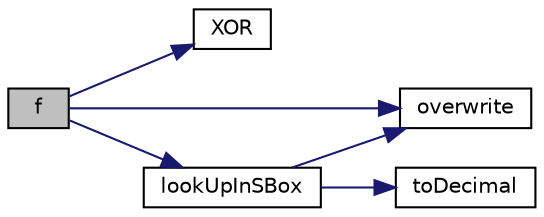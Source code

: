 digraph "f"
{
  edge [fontname="Helvetica",fontsize="10",labelfontname="Helvetica",labelfontsize="10"];
  node [fontname="Helvetica",fontsize="10",shape=record];
  rankdir="LR";
  Node1 [label="f",height=0.2,width=0.4,color="black", fillcolor="grey75", style="filled", fontcolor="black"];
  Node1 -> Node2 [color="midnightblue",fontsize="10",style="solid",fontname="Helvetica"];
  Node2 [label="XOR",height=0.2,width=0.4,color="black", fillcolor="white", style="filled",URL="$encode_message_8cpp.html#a9d7abf20cd0abeee5ec52d0f48c790ad"];
  Node1 -> Node3 [color="midnightblue",fontsize="10",style="solid",fontname="Helvetica"];
  Node3 [label="lookUpInSBox",height=0.2,width=0.4,color="black", fillcolor="white", style="filled",URL="$encode_message_8cpp.html#a26badb23c8b47bb1640e106d6988ab33"];
  Node3 -> Node4 [color="midnightblue",fontsize="10",style="solid",fontname="Helvetica"];
  Node4 [label="overwrite",height=0.2,width=0.4,color="black", fillcolor="white", style="filled",URL="$binary_8cpp.html#a2cb13eb00da4fa2fa3a79dea68e60ebf"];
  Node3 -> Node5 [color="midnightblue",fontsize="10",style="solid",fontname="Helvetica"];
  Node5 [label="toDecimal",height=0.2,width=0.4,color="black", fillcolor="white", style="filled",URL="$type_converter_8cpp.html#a4a6fd919e01d9349b4ba8d18a599bd24"];
  Node1 -> Node4 [color="midnightblue",fontsize="10",style="solid",fontname="Helvetica"];
}
